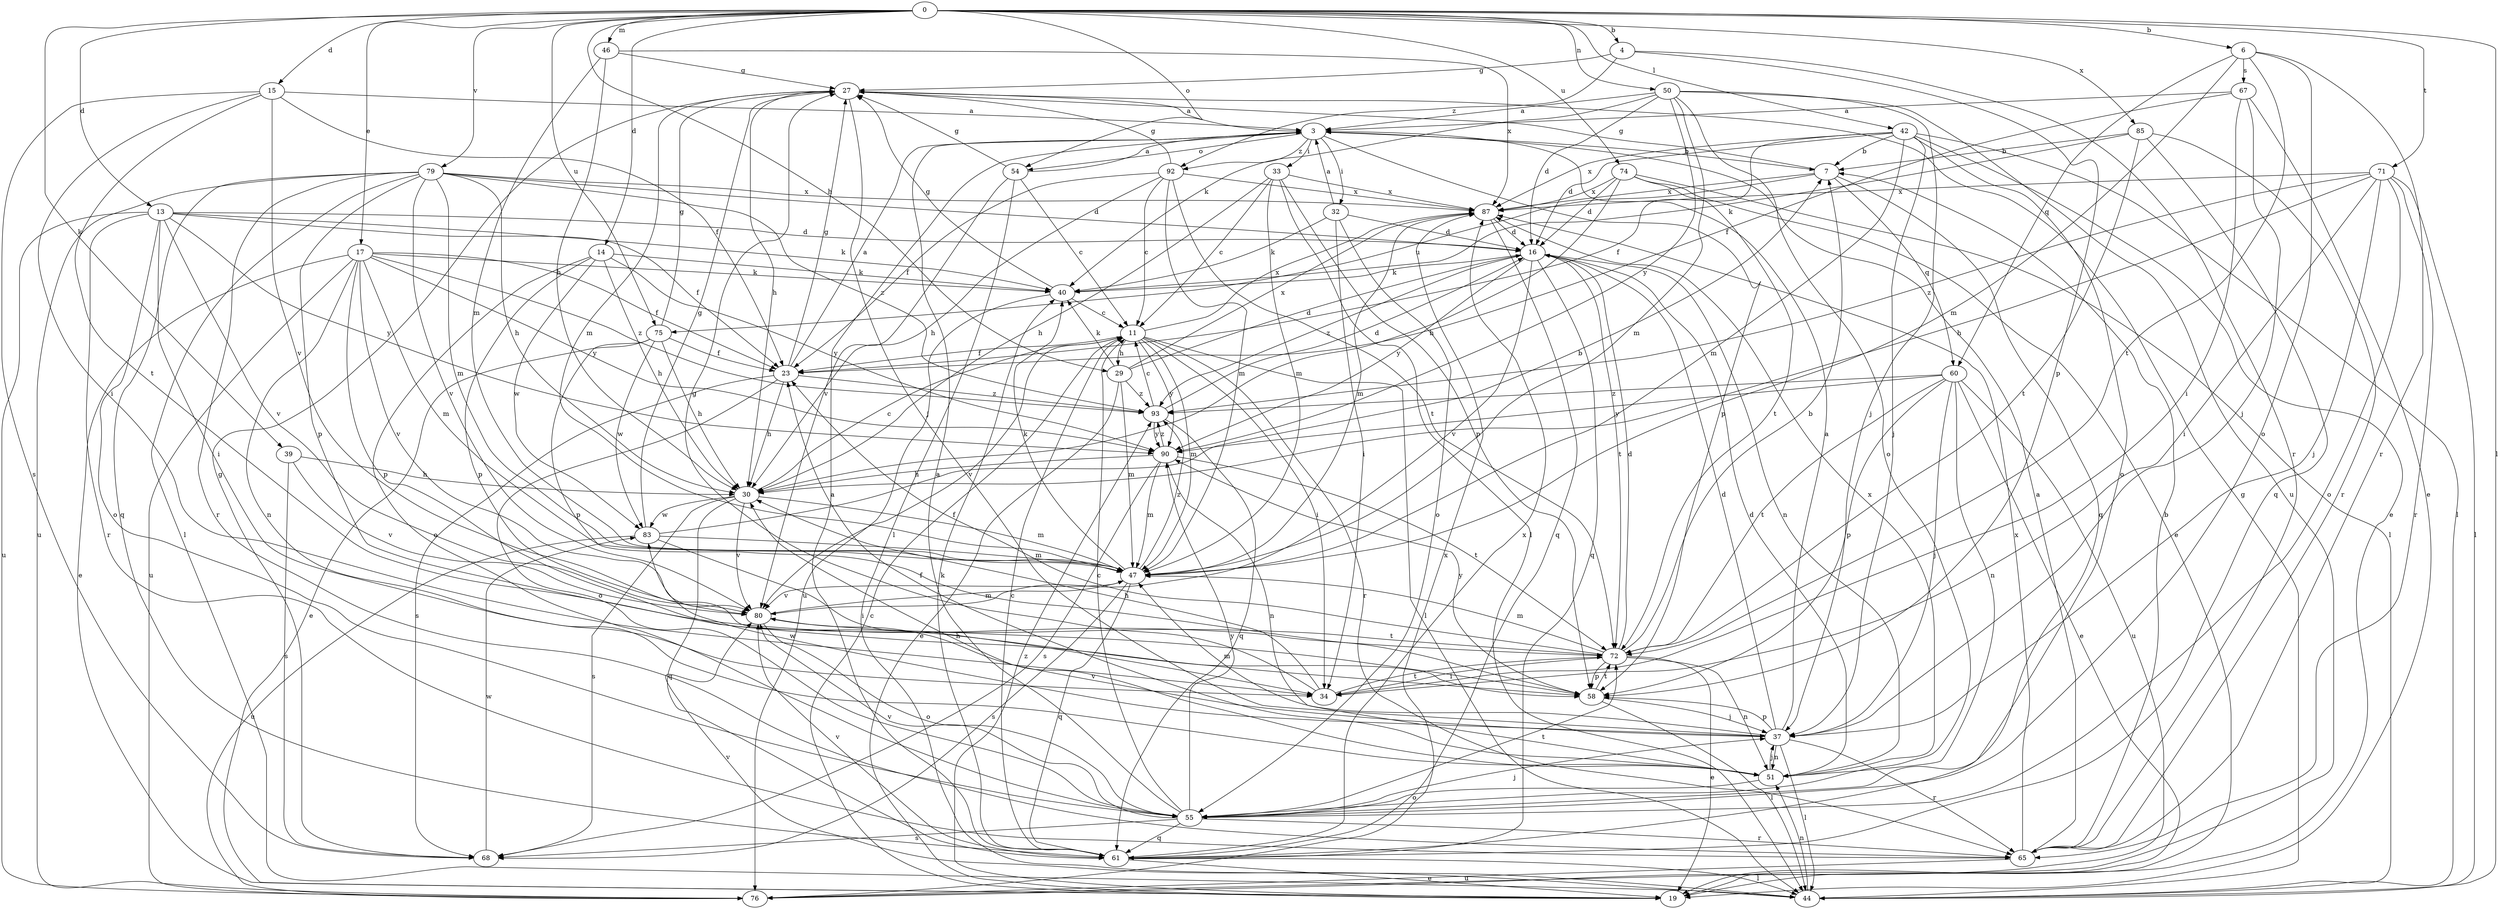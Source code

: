 strict digraph  {
0;
3;
4;
6;
7;
11;
13;
14;
15;
16;
17;
19;
23;
27;
29;
30;
32;
33;
34;
37;
39;
40;
42;
44;
46;
47;
50;
51;
54;
55;
58;
60;
61;
65;
67;
68;
71;
72;
74;
75;
76;
79;
80;
83;
85;
87;
90;
92;
93;
0 -> 4  [label=b];
0 -> 6  [label=b];
0 -> 13  [label=d];
0 -> 14  [label=d];
0 -> 15  [label=d];
0 -> 17  [label=e];
0 -> 29  [label=h];
0 -> 39  [label=k];
0 -> 42  [label=l];
0 -> 44  [label=l];
0 -> 46  [label=m];
0 -> 50  [label=n];
0 -> 54  [label=o];
0 -> 71  [label=t];
0 -> 74  [label=u];
0 -> 75  [label=u];
0 -> 79  [label=v];
0 -> 85  [label=x];
3 -> 7  [label=b];
3 -> 32  [label=i];
3 -> 33  [label=i];
3 -> 54  [label=o];
3 -> 58  [label=p];
3 -> 92  [label=z];
4 -> 27  [label=g];
4 -> 58  [label=p];
4 -> 65  [label=r];
4 -> 92  [label=z];
6 -> 47  [label=m];
6 -> 55  [label=o];
6 -> 60  [label=q];
6 -> 65  [label=r];
6 -> 67  [label=s];
6 -> 72  [label=t];
7 -> 27  [label=g];
7 -> 60  [label=q];
7 -> 61  [label=q];
7 -> 75  [label=u];
7 -> 87  [label=x];
11 -> 23  [label=f];
11 -> 29  [label=h];
11 -> 34  [label=i];
11 -> 44  [label=l];
11 -> 47  [label=m];
11 -> 65  [label=r];
11 -> 80  [label=v];
11 -> 87  [label=x];
11 -> 90  [label=y];
13 -> 16  [label=d];
13 -> 23  [label=f];
13 -> 34  [label=i];
13 -> 40  [label=k];
13 -> 55  [label=o];
13 -> 65  [label=r];
13 -> 76  [label=u];
13 -> 80  [label=v];
13 -> 90  [label=y];
14 -> 30  [label=h];
14 -> 40  [label=k];
14 -> 55  [label=o];
14 -> 58  [label=p];
14 -> 83  [label=w];
14 -> 90  [label=y];
15 -> 3  [label=a];
15 -> 23  [label=f];
15 -> 34  [label=i];
15 -> 68  [label=s];
15 -> 72  [label=t];
15 -> 80  [label=v];
16 -> 40  [label=k];
16 -> 51  [label=n];
16 -> 61  [label=q];
16 -> 72  [label=t];
16 -> 80  [label=v];
16 -> 90  [label=y];
16 -> 93  [label=z];
17 -> 19  [label=e];
17 -> 23  [label=f];
17 -> 40  [label=k];
17 -> 47  [label=m];
17 -> 51  [label=n];
17 -> 58  [label=p];
17 -> 76  [label=u];
17 -> 80  [label=v];
17 -> 90  [label=y];
17 -> 93  [label=z];
19 -> 11  [label=c];
19 -> 93  [label=z];
23 -> 3  [label=a];
23 -> 27  [label=g];
23 -> 30  [label=h];
23 -> 55  [label=o];
23 -> 68  [label=s];
23 -> 93  [label=z];
27 -> 3  [label=a];
27 -> 30  [label=h];
27 -> 37  [label=j];
27 -> 47  [label=m];
29 -> 16  [label=d];
29 -> 19  [label=e];
29 -> 40  [label=k];
29 -> 47  [label=m];
29 -> 87  [label=x];
29 -> 93  [label=z];
30 -> 11  [label=c];
30 -> 47  [label=m];
30 -> 61  [label=q];
30 -> 68  [label=s];
30 -> 80  [label=v];
30 -> 83  [label=w];
32 -> 3  [label=a];
32 -> 16  [label=d];
32 -> 34  [label=i];
32 -> 40  [label=k];
32 -> 55  [label=o];
33 -> 11  [label=c];
33 -> 30  [label=h];
33 -> 44  [label=l];
33 -> 47  [label=m];
33 -> 58  [label=p];
33 -> 87  [label=x];
34 -> 27  [label=g];
34 -> 30  [label=h];
34 -> 72  [label=t];
37 -> 3  [label=a];
37 -> 16  [label=d];
37 -> 44  [label=l];
37 -> 47  [label=m];
37 -> 51  [label=n];
37 -> 58  [label=p];
37 -> 65  [label=r];
37 -> 80  [label=v];
37 -> 83  [label=w];
39 -> 30  [label=h];
39 -> 68  [label=s];
39 -> 80  [label=v];
40 -> 11  [label=c];
40 -> 27  [label=g];
40 -> 76  [label=u];
42 -> 7  [label=b];
42 -> 16  [label=d];
42 -> 19  [label=e];
42 -> 23  [label=f];
42 -> 37  [label=j];
42 -> 44  [label=l];
42 -> 47  [label=m];
42 -> 55  [label=o];
42 -> 87  [label=x];
44 -> 27  [label=g];
44 -> 51  [label=n];
44 -> 80  [label=v];
46 -> 27  [label=g];
46 -> 30  [label=h];
46 -> 47  [label=m];
46 -> 87  [label=x];
47 -> 40  [label=k];
47 -> 61  [label=q];
47 -> 68  [label=s];
47 -> 80  [label=v];
47 -> 93  [label=z];
50 -> 3  [label=a];
50 -> 16  [label=d];
50 -> 37  [label=j];
50 -> 40  [label=k];
50 -> 47  [label=m];
50 -> 55  [label=o];
50 -> 76  [label=u];
50 -> 90  [label=y];
51 -> 16  [label=d];
51 -> 23  [label=f];
51 -> 30  [label=h];
51 -> 37  [label=j];
51 -> 55  [label=o];
51 -> 87  [label=x];
54 -> 3  [label=a];
54 -> 11  [label=c];
54 -> 27  [label=g];
54 -> 44  [label=l];
54 -> 80  [label=v];
55 -> 3  [label=a];
55 -> 11  [label=c];
55 -> 37  [label=j];
55 -> 61  [label=q];
55 -> 65  [label=r];
55 -> 68  [label=s];
55 -> 72  [label=t];
55 -> 80  [label=v];
55 -> 90  [label=y];
58 -> 37  [label=j];
58 -> 44  [label=l];
58 -> 72  [label=t];
58 -> 90  [label=y];
60 -> 19  [label=e];
60 -> 37  [label=j];
60 -> 51  [label=n];
60 -> 58  [label=p];
60 -> 72  [label=t];
60 -> 76  [label=u];
60 -> 90  [label=y];
60 -> 93  [label=z];
61 -> 3  [label=a];
61 -> 11  [label=c];
61 -> 19  [label=e];
61 -> 40  [label=k];
61 -> 44  [label=l];
61 -> 80  [label=v];
61 -> 87  [label=x];
65 -> 3  [label=a];
65 -> 7  [label=b];
65 -> 76  [label=u];
65 -> 87  [label=x];
67 -> 3  [label=a];
67 -> 19  [label=e];
67 -> 23  [label=f];
67 -> 34  [label=i];
67 -> 37  [label=j];
68 -> 27  [label=g];
68 -> 83  [label=w];
71 -> 30  [label=h];
71 -> 34  [label=i];
71 -> 37  [label=j];
71 -> 44  [label=l];
71 -> 55  [label=o];
71 -> 65  [label=r];
71 -> 87  [label=x];
71 -> 93  [label=z];
72 -> 7  [label=b];
72 -> 16  [label=d];
72 -> 19  [label=e];
72 -> 23  [label=f];
72 -> 34  [label=i];
72 -> 47  [label=m];
72 -> 51  [label=n];
72 -> 58  [label=p];
74 -> 16  [label=d];
74 -> 19  [label=e];
74 -> 30  [label=h];
74 -> 44  [label=l];
74 -> 72  [label=t];
74 -> 87  [label=x];
75 -> 19  [label=e];
75 -> 23  [label=f];
75 -> 27  [label=g];
75 -> 30  [label=h];
75 -> 58  [label=p];
75 -> 83  [label=w];
76 -> 87  [label=x];
79 -> 16  [label=d];
79 -> 30  [label=h];
79 -> 44  [label=l];
79 -> 47  [label=m];
79 -> 58  [label=p];
79 -> 61  [label=q];
79 -> 65  [label=r];
79 -> 76  [label=u];
79 -> 80  [label=v];
79 -> 87  [label=x];
79 -> 93  [label=z];
80 -> 47  [label=m];
80 -> 55  [label=o];
80 -> 72  [label=t];
83 -> 7  [label=b];
83 -> 27  [label=g];
83 -> 34  [label=i];
83 -> 47  [label=m];
83 -> 76  [label=u];
85 -> 7  [label=b];
85 -> 40  [label=k];
85 -> 61  [label=q];
85 -> 65  [label=r];
85 -> 72  [label=t];
87 -> 16  [label=d];
87 -> 47  [label=m];
87 -> 61  [label=q];
90 -> 30  [label=h];
90 -> 47  [label=m];
90 -> 51  [label=n];
90 -> 68  [label=s];
90 -> 72  [label=t];
90 -> 93  [label=z];
92 -> 11  [label=c];
92 -> 23  [label=f];
92 -> 27  [label=g];
92 -> 30  [label=h];
92 -> 47  [label=m];
92 -> 72  [label=t];
92 -> 87  [label=x];
93 -> 11  [label=c];
93 -> 16  [label=d];
93 -> 61  [label=q];
93 -> 90  [label=y];
}
